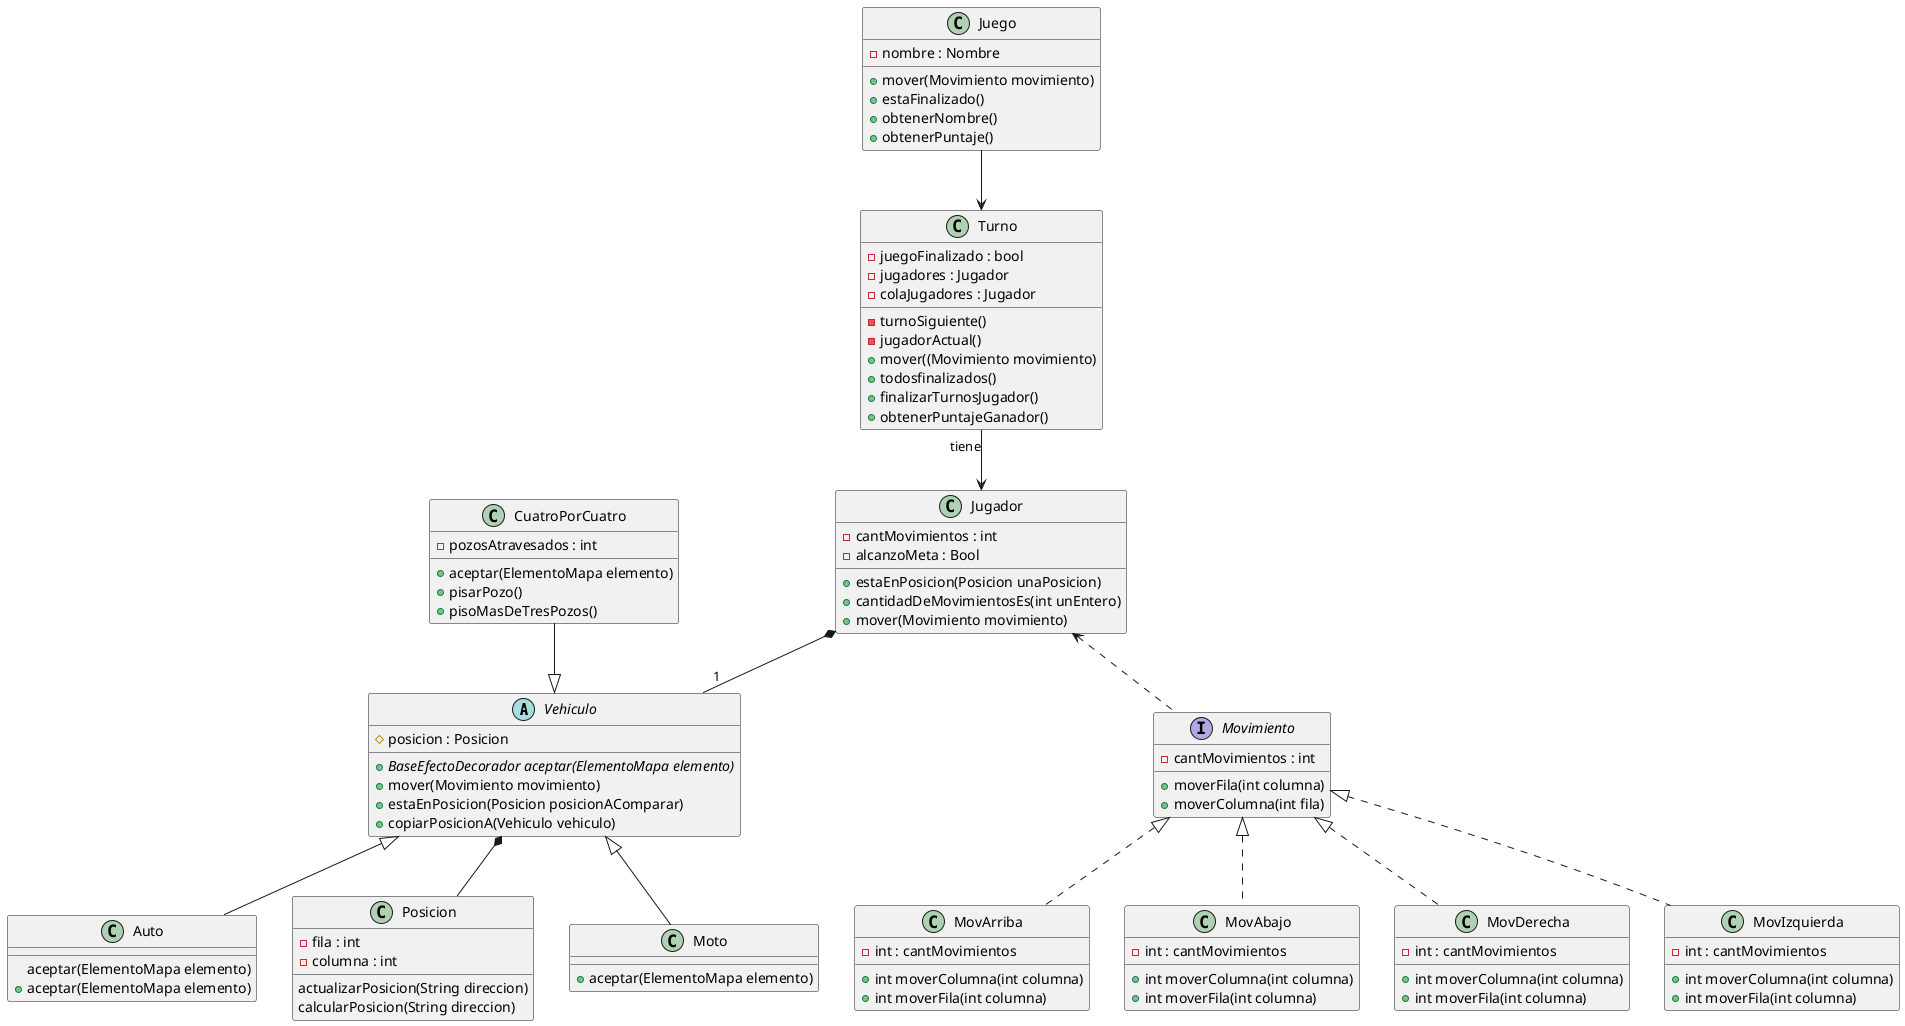 @startuml
'https://plantuml.com/class-diagram'
abstract class Vehiculo{
    # posicion : Posicion
    +{abstract} BaseEfectoDecorador aceptar(ElementoMapa elemento)
    + mover(Movimiento movimiento)
    + estaEnPosicion(Posicion posicionAComparar)
    + copiarPosicionA(Vehiculo vehiculo)
}
class CuatroPorCuatro{
    - pozosAtravesados : int
    +aceptar(ElementoMapa elemento)
    +pisarPozo()
    +pisoMasDeTresPozos()
}

class Auto{
 aceptar(ElementoMapa elemento)
}
class Posicion{
    - fila : int
    - columna : int
    actualizarPosicion(String direccion)
    calcularPosicion(String direccion)
}

interface Movimiento{
    - cantMovimientos : int
    +moverFila(int columna)
    +moverColumna(int fila)
}
class MovArriba implements Movimiento{
    -int : cantMovimientos
    +int moverColumna(int columna)
    +int moverFila(int columna)
}
class MovAbajo implements Movimiento{
    -int : cantMovimientos
    +int moverColumna(int columna)
    +int moverFila(int columna)
}
class MovDerecha implements Movimiento{
    -int : cantMovimientos
    +int moverColumna(int columna)
    +int moverFila(int columna)
}
class MovIzquierda implements Movimiento{
    -int : cantMovimientos
    +int moverColumna(int columna)
    +int moverFila(int columna)
}

class Jugador{
    - cantMovimientos : int
    + estaEnPosicion(Posicion unaPosicion)
    + cantidadDeMovimientosEs(int unEntero)
    + mover(Movimiento movimiento)
    - alcanzoMeta : Bool
}

class Juego{
    - nombre : Nombre
    + mover(Movimiento movimiento)
    + estaFinalizado()
    + obtenerNombre()
    + obtenerPuntaje()
}

class Turno{
        - juegoFinalizado : bool
        - jugadores : Jugador
        - colaJugadores : Jugador
        - turnoSiguiente()
        - jugadorActual()
        + mover((Movimiento movimiento)
        + todosfinalizados()
        + finalizarTurnosJugador()
        + obtenerPuntajeGanador()
}


class Moto extends Vehiculo{
    +aceptar(ElementoMapa elemento)
}
class Auto extends Vehiculo{
    +aceptar(ElementoMapa elemento)
}

Juego --> Turno

CuatroPorCuatro --|> Vehiculo

Vehiculo *--Posicion

Jugador <.. Movimiento

Jugador *--"1" Vehiculo

Turno "tiene"--> Jugador
@enduml